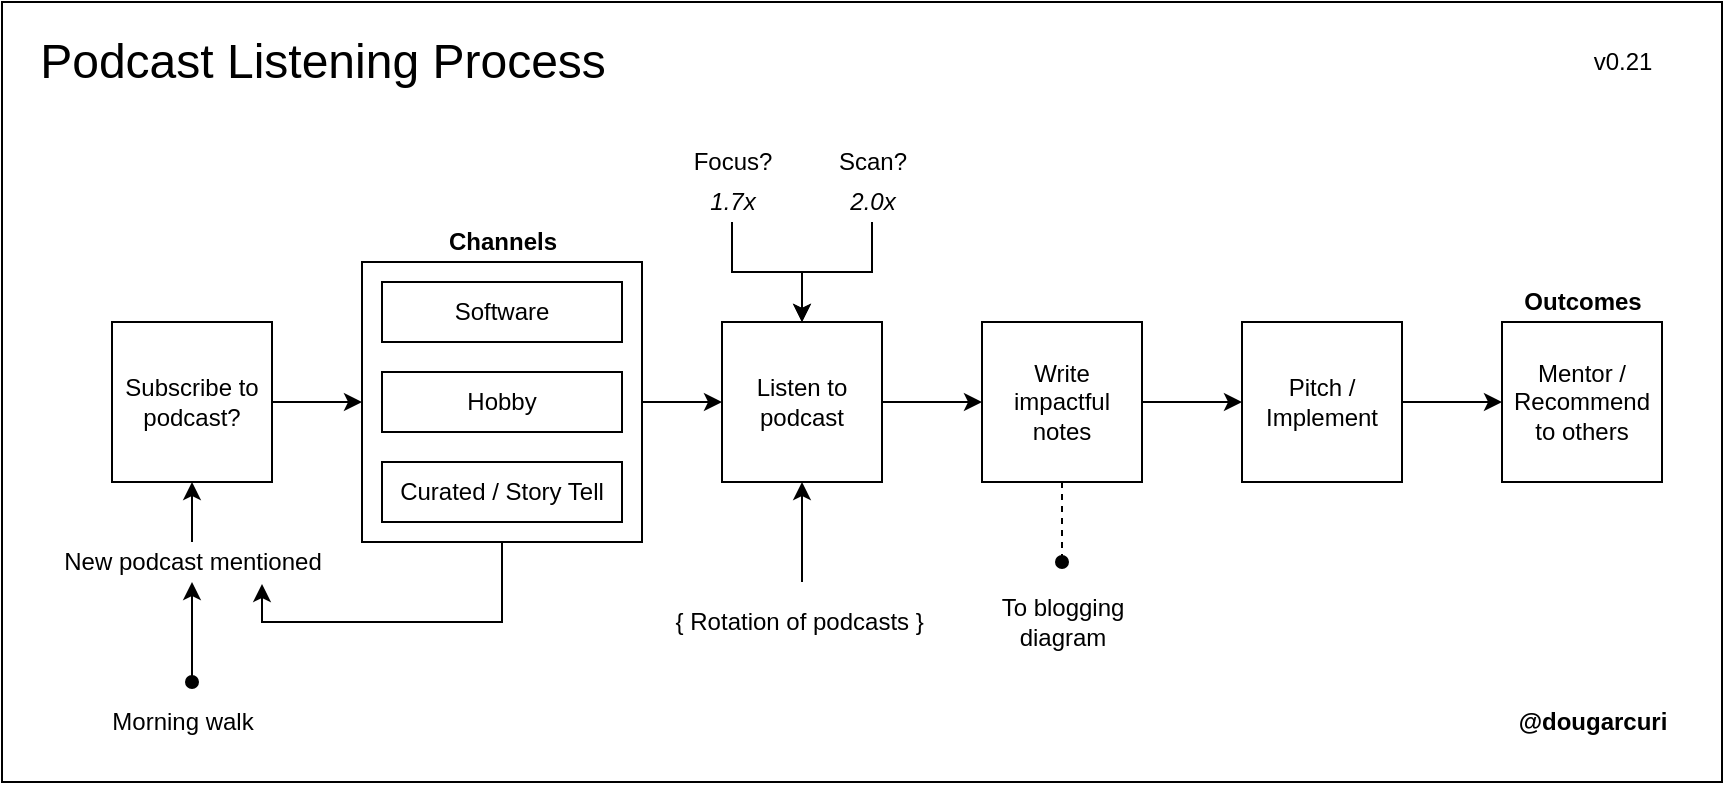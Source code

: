 <mxfile version="15.0.6" type="device"><diagram id="GHq76OuDfjOi-Ju2IBQN" name="Page-1"><mxGraphModel dx="995" dy="786" grid="1" gridSize="10" guides="1" tooltips="1" connect="1" arrows="1" fold="1" page="1" pageScale="1" pageWidth="850" pageHeight="1100" math="0" shadow="0"><root><mxCell id="0"/><mxCell id="1" parent="0"/><mxCell id="WlOKW53uyA3XHyzy-dlt-2" value="" style="rounded=0;whiteSpace=wrap;html=1;fillColor=none;" parent="1" vertex="1"><mxGeometry x="20" y="40" width="860" height="390" as="geometry"/></mxCell><mxCell id="G3b-J4wqLpuIZi7WT0Yp-10" style="edgeStyle=orthogonalEdgeStyle;rounded=0;orthogonalLoop=1;jettySize=auto;html=1;exitX=1;exitY=0.5;exitDx=0;exitDy=0;" parent="1" source="G3b-J4wqLpuIZi7WT0Yp-7" target="WlOKW53uyA3XHyzy-dlt-9" edge="1"><mxGeometry relative="1" as="geometry"/></mxCell><mxCell id="G3b-J4wqLpuIZi7WT0Yp-11" style="edgeStyle=orthogonalEdgeStyle;rounded=0;orthogonalLoop=1;jettySize=auto;html=1;exitX=0.5;exitY=1;exitDx=0;exitDy=0;entryX=0.75;entryY=1.05;entryDx=0;entryDy=0;entryPerimeter=0;" parent="1" source="G3b-J4wqLpuIZi7WT0Yp-7" target="WlOKW53uyA3XHyzy-dlt-16" edge="1"><mxGeometry relative="1" as="geometry"/></mxCell><mxCell id="G3b-J4wqLpuIZi7WT0Yp-7" value="" style="rounded=0;whiteSpace=wrap;html=1;" parent="1" vertex="1"><mxGeometry x="200" y="170" width="140" height="140" as="geometry"/></mxCell><mxCell id="WlOKW53uyA3XHyzy-dlt-1" value="&lt;font style=&quot;font-size: 24px&quot;&gt;Podcast Listening Process&lt;/font&gt;" style="text;html=1;align=center;verticalAlign=middle;resizable=0;points=[];autosize=1;" parent="1" vertex="1"><mxGeometry x="30" y="60" width="300" height="20" as="geometry"/></mxCell><mxCell id="WlOKW53uyA3XHyzy-dlt-3" value="v0.21" style="text;html=1;align=center;verticalAlign=middle;resizable=0;points=[];autosize=1;" parent="1" vertex="1"><mxGeometry x="810" y="60" width="40" height="20" as="geometry"/></mxCell><mxCell id="WlOKW53uyA3XHyzy-dlt-4" value="&lt;b&gt;@dougarcuri&lt;/b&gt;" style="text;html=1;align=center;verticalAlign=middle;resizable=0;points=[];autosize=1;" parent="1" vertex="1"><mxGeometry x="770" y="390" width="90" height="20" as="geometry"/></mxCell><mxCell id="G3b-J4wqLpuIZi7WT0Yp-9" style="edgeStyle=orthogonalEdgeStyle;rounded=0;orthogonalLoop=1;jettySize=auto;html=1;exitX=1;exitY=0.5;exitDx=0;exitDy=0;entryX=0;entryY=0.5;entryDx=0;entryDy=0;" parent="1" source="WlOKW53uyA3XHyzy-dlt-5" target="G3b-J4wqLpuIZi7WT0Yp-7" edge="1"><mxGeometry relative="1" as="geometry"/></mxCell><mxCell id="WlOKW53uyA3XHyzy-dlt-5" value="Subscribe to podcast?" style="whiteSpace=wrap;html=1;aspect=fixed;" parent="1" vertex="1"><mxGeometry x="75" y="200" width="80" height="80" as="geometry"/></mxCell><mxCell id="WlOKW53uyA3XHyzy-dlt-12" style="edgeStyle=orthogonalEdgeStyle;rounded=0;orthogonalLoop=1;jettySize=auto;html=1;entryX=0;entryY=0.5;entryDx=0;entryDy=0;" parent="1" source="WlOKW53uyA3XHyzy-dlt-9" target="WlOKW53uyA3XHyzy-dlt-11" edge="1"><mxGeometry relative="1" as="geometry"/></mxCell><mxCell id="WlOKW53uyA3XHyzy-dlt-9" value="Listen to podcast" style="whiteSpace=wrap;html=1;aspect=fixed;" parent="1" vertex="1"><mxGeometry x="380" y="200" width="80" height="80" as="geometry"/></mxCell><mxCell id="WlOKW53uyA3XHyzy-dlt-14" style="edgeStyle=orthogonalEdgeStyle;rounded=0;orthogonalLoop=1;jettySize=auto;html=1;exitX=1;exitY=0.5;exitDx=0;exitDy=0;entryX=0;entryY=0.5;entryDx=0;entryDy=0;" parent="1" source="WlOKW53uyA3XHyzy-dlt-11" target="WlOKW53uyA3XHyzy-dlt-13" edge="1"><mxGeometry relative="1" as="geometry"/></mxCell><mxCell id="cr4T2ag1wAyrHpOaLasY-1" style="rounded=0;orthogonalLoop=1;jettySize=auto;html=1;exitX=0.5;exitY=1;exitDx=0;exitDy=0;endArrow=oval;endFill=1;dashed=1;" edge="1" parent="1" source="WlOKW53uyA3XHyzy-dlt-11"><mxGeometry relative="1" as="geometry"><mxPoint x="550" y="320" as="targetPoint"/></mxGeometry></mxCell><mxCell id="WlOKW53uyA3XHyzy-dlt-11" value="Write impactful notes" style="whiteSpace=wrap;html=1;aspect=fixed;" parent="1" vertex="1"><mxGeometry x="510" y="200" width="80" height="80" as="geometry"/></mxCell><mxCell id="WlOKW53uyA3XHyzy-dlt-19" style="edgeStyle=orthogonalEdgeStyle;rounded=0;orthogonalLoop=1;jettySize=auto;html=1;exitX=1;exitY=0.5;exitDx=0;exitDy=0;entryX=0;entryY=0.5;entryDx=0;entryDy=0;" parent="1" source="WlOKW53uyA3XHyzy-dlt-13" target="WlOKW53uyA3XHyzy-dlt-18" edge="1"><mxGeometry relative="1" as="geometry"/></mxCell><mxCell id="WlOKW53uyA3XHyzy-dlt-13" value="Pitch / Implement" style="whiteSpace=wrap;html=1;aspect=fixed;" parent="1" vertex="1"><mxGeometry x="640" y="200" width="80" height="80" as="geometry"/></mxCell><mxCell id="G3b-J4wqLpuIZi7WT0Yp-8" style="edgeStyle=orthogonalEdgeStyle;rounded=0;orthogonalLoop=1;jettySize=auto;html=1;entryX=0.5;entryY=1;entryDx=0;entryDy=0;" parent="1" source="WlOKW53uyA3XHyzy-dlt-16" target="WlOKW53uyA3XHyzy-dlt-5" edge="1"><mxGeometry relative="1" as="geometry"/></mxCell><mxCell id="WlOKW53uyA3XHyzy-dlt-16" value="New podcast mentioned" style="text;html=1;align=center;verticalAlign=middle;resizable=0;points=[];autosize=1;" parent="1" vertex="1"><mxGeometry x="45" y="310" width="140" height="20" as="geometry"/></mxCell><mxCell id="WlOKW53uyA3XHyzy-dlt-18" value="Mentor / Recommend to others" style="whiteSpace=wrap;html=1;aspect=fixed;" parent="1" vertex="1"><mxGeometry x="770" y="200" width="80" height="80" as="geometry"/></mxCell><mxCell id="WlOKW53uyA3XHyzy-dlt-20" value="" style="endArrow=classic;html=1;entryX=0.5;entryY=1;entryDx=0;entryDy=0;" parent="1" target="WlOKW53uyA3XHyzy-dlt-9" edge="1"><mxGeometry width="50" height="50" relative="1" as="geometry"><mxPoint x="420" y="330" as="sourcePoint"/><mxPoint x="460" y="280" as="targetPoint"/></mxGeometry></mxCell><mxCell id="WlOKW53uyA3XHyzy-dlt-21" value="{ Rotation of podcasts }&amp;nbsp;" style="text;html=1;align=center;verticalAlign=middle;resizable=0;points=[];autosize=1;" parent="1" vertex="1"><mxGeometry x="350" y="340" width="140" height="20" as="geometry"/></mxCell><mxCell id="WlOKW53uyA3XHyzy-dlt-22" value="" style="endArrow=classic;html=1;startArrow=oval;startFill=1;" parent="1" edge="1"><mxGeometry width="50" height="50" relative="1" as="geometry"><mxPoint x="115" y="380" as="sourcePoint"/><mxPoint x="115" y="330" as="targetPoint"/></mxGeometry></mxCell><mxCell id="WlOKW53uyA3XHyzy-dlt-23" value="Morning walk" style="text;html=1;align=center;verticalAlign=middle;resizable=0;points=[];autosize=1;" parent="1" vertex="1"><mxGeometry x="65" y="390" width="90" height="20" as="geometry"/></mxCell><mxCell id="G3b-J4wqLpuIZi7WT0Yp-16" style="edgeStyle=orthogonalEdgeStyle;rounded=0;orthogonalLoop=1;jettySize=auto;html=1;entryX=0.5;entryY=0;entryDx=0;entryDy=0;" parent="1" source="WlOKW53uyA3XHyzy-dlt-24" target="WlOKW53uyA3XHyzy-dlt-9" edge="1"><mxGeometry relative="1" as="geometry"/></mxCell><mxCell id="WlOKW53uyA3XHyzy-dlt-24" value="&lt;i&gt;1.7x&lt;/i&gt;" style="text;html=1;align=center;verticalAlign=middle;resizable=0;points=[];autosize=1;" parent="1" vertex="1"><mxGeometry x="365" y="130" width="40" height="20" as="geometry"/></mxCell><mxCell id="WlOKW53uyA3XHyzy-dlt-25" value="&lt;b&gt;Outcomes&lt;/b&gt;" style="text;html=1;align=center;verticalAlign=middle;resizable=0;points=[];autosize=1;" parent="1" vertex="1"><mxGeometry x="775" y="180" width="70" height="20" as="geometry"/></mxCell><mxCell id="G3b-J4wqLpuIZi7WT0Yp-3" value="Software" style="rounded=0;whiteSpace=wrap;html=1;" parent="1" vertex="1"><mxGeometry x="210" y="180" width="120" height="30" as="geometry"/></mxCell><mxCell id="G3b-J4wqLpuIZi7WT0Yp-4" value="&lt;b&gt;Channels&lt;/b&gt;" style="text;html=1;align=center;verticalAlign=middle;resizable=0;points=[];autosize=1;" parent="1" vertex="1"><mxGeometry x="235" y="150" width="70" height="20" as="geometry"/></mxCell><mxCell id="G3b-J4wqLpuIZi7WT0Yp-5" value="Hobby" style="rounded=0;whiteSpace=wrap;html=1;" parent="1" vertex="1"><mxGeometry x="210" y="225" width="120" height="30" as="geometry"/></mxCell><mxCell id="G3b-J4wqLpuIZi7WT0Yp-6" value="Curated / Story Tell" style="rounded=0;whiteSpace=wrap;html=1;" parent="1" vertex="1"><mxGeometry x="210" y="270" width="120" height="30" as="geometry"/></mxCell><mxCell id="G3b-J4wqLpuIZi7WT0Yp-15" value="Focus?" style="text;html=1;align=center;verticalAlign=middle;resizable=0;points=[];autosize=1;" parent="1" vertex="1"><mxGeometry x="360" y="110" width="50" height="20" as="geometry"/></mxCell><mxCell id="G3b-J4wqLpuIZi7WT0Yp-19" style="edgeStyle=orthogonalEdgeStyle;rounded=0;orthogonalLoop=1;jettySize=auto;html=1;entryX=0.5;entryY=0;entryDx=0;entryDy=0;" parent="1" source="G3b-J4wqLpuIZi7WT0Yp-17" target="WlOKW53uyA3XHyzy-dlt-9" edge="1"><mxGeometry relative="1" as="geometry"/></mxCell><mxCell id="G3b-J4wqLpuIZi7WT0Yp-17" value="&lt;i&gt;2.0x&lt;/i&gt;" style="text;html=1;align=center;verticalAlign=middle;resizable=0;points=[];autosize=1;" parent="1" vertex="1"><mxGeometry x="435" y="130" width="40" height="20" as="geometry"/></mxCell><mxCell id="G3b-J4wqLpuIZi7WT0Yp-18" value="Scan?" style="text;html=1;align=center;verticalAlign=middle;resizable=0;points=[];autosize=1;" parent="1" vertex="1"><mxGeometry x="430" y="110" width="50" height="20" as="geometry"/></mxCell><mxCell id="cr4T2ag1wAyrHpOaLasY-2" value="To blogging&lt;br&gt;diagram" style="text;html=1;align=center;verticalAlign=middle;resizable=0;points=[];autosize=1;" vertex="1" parent="1"><mxGeometry x="510" y="335" width="80" height="30" as="geometry"/></mxCell></root></mxGraphModel></diagram></mxfile>